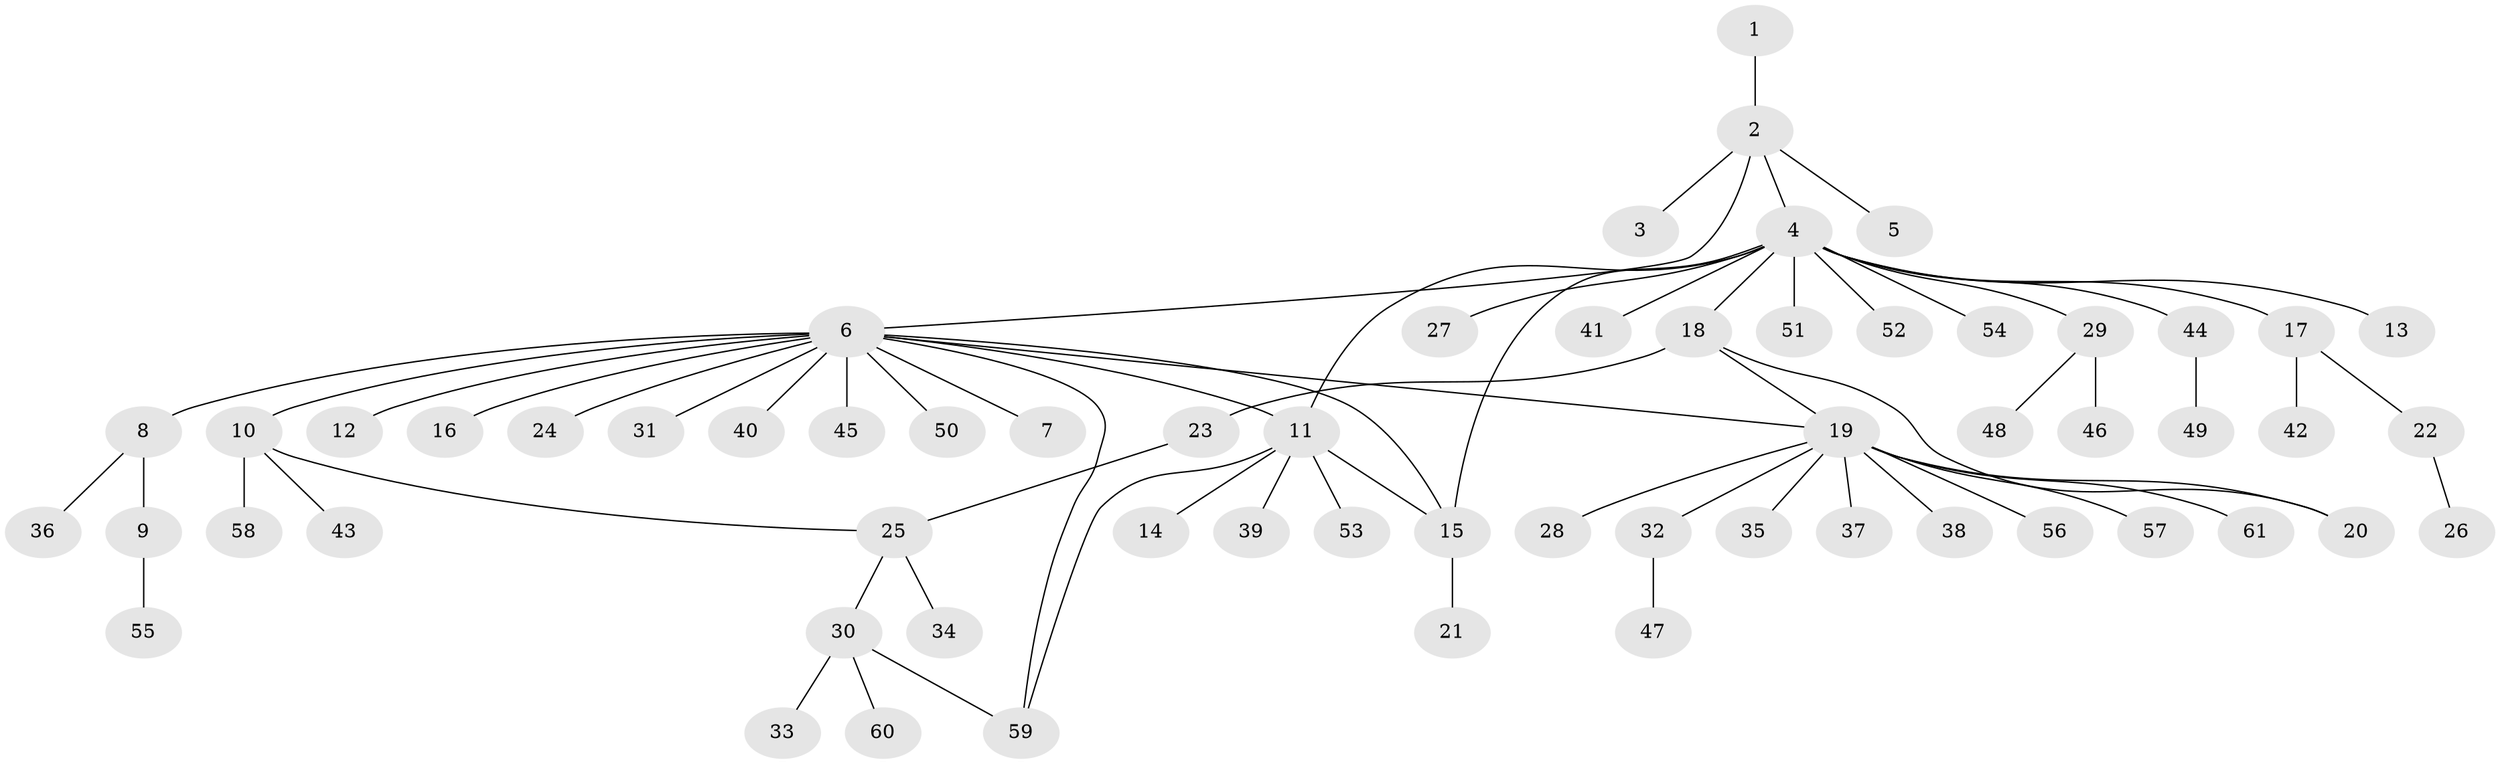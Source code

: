 // coarse degree distribution, {1: 0.6666666666666666, 3: 0.15151515151515152, 13: 0.030303030303030304, 11: 0.030303030303030304, 5: 0.030303030303030304, 2: 0.06060606060606061, 8: 0.030303030303030304}
// Generated by graph-tools (version 1.1) at 2025/36/03/04/25 23:36:57]
// undirected, 61 vertices, 68 edges
graph export_dot {
  node [color=gray90,style=filled];
  1;
  2;
  3;
  4;
  5;
  6;
  7;
  8;
  9;
  10;
  11;
  12;
  13;
  14;
  15;
  16;
  17;
  18;
  19;
  20;
  21;
  22;
  23;
  24;
  25;
  26;
  27;
  28;
  29;
  30;
  31;
  32;
  33;
  34;
  35;
  36;
  37;
  38;
  39;
  40;
  41;
  42;
  43;
  44;
  45;
  46;
  47;
  48;
  49;
  50;
  51;
  52;
  53;
  54;
  55;
  56;
  57;
  58;
  59;
  60;
  61;
  1 -- 2;
  2 -- 3;
  2 -- 4;
  2 -- 5;
  2 -- 6;
  4 -- 11;
  4 -- 13;
  4 -- 15;
  4 -- 17;
  4 -- 18;
  4 -- 27;
  4 -- 29;
  4 -- 41;
  4 -- 44;
  4 -- 51;
  4 -- 52;
  4 -- 54;
  6 -- 7;
  6 -- 8;
  6 -- 10;
  6 -- 11;
  6 -- 12;
  6 -- 15;
  6 -- 16;
  6 -- 19;
  6 -- 24;
  6 -- 31;
  6 -- 40;
  6 -- 45;
  6 -- 50;
  6 -- 59;
  8 -- 9;
  8 -- 36;
  9 -- 55;
  10 -- 25;
  10 -- 43;
  10 -- 58;
  11 -- 14;
  11 -- 15;
  11 -- 39;
  11 -- 53;
  11 -- 59;
  15 -- 21;
  17 -- 22;
  17 -- 42;
  18 -- 19;
  18 -- 20;
  18 -- 23;
  19 -- 20;
  19 -- 28;
  19 -- 32;
  19 -- 35;
  19 -- 37;
  19 -- 38;
  19 -- 56;
  19 -- 57;
  19 -- 61;
  22 -- 26;
  23 -- 25;
  25 -- 30;
  25 -- 34;
  29 -- 46;
  29 -- 48;
  30 -- 33;
  30 -- 59;
  30 -- 60;
  32 -- 47;
  44 -- 49;
}
